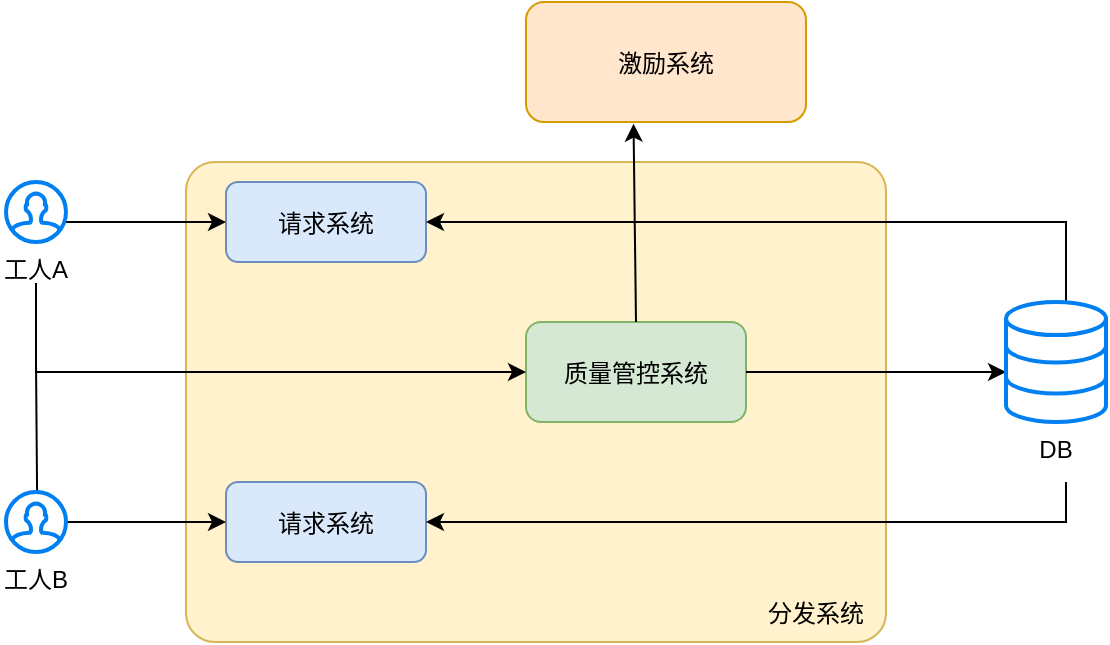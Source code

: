 <mxfile pages="3">
    <diagram name="分发系统数据流" id="cCGnZcnVvxLoGu06B5ku">
        <mxGraphModel dx="1093" dy="585" grid="1" gridSize="10" guides="1" tooltips="1" connect="1" arrows="1" fold="1" page="1" pageScale="1" pageWidth="827" pageHeight="1169" math="0" shadow="0">
            <root>
                <mxCell id="0"/>
                <mxCell id="1" parent="0"/>
                <mxCell id="J8xoONH6IcjNU4KCDM2b-3" value="" style="rounded=1;fillColor=#fff2cc;strokeColor=#d6b656;arcSize=6;labelBorderColor=none;" parent="1" vertex="1">
                    <mxGeometry x="240" y="120" width="350" height="240" as="geometry"/>
                </mxCell>
                <mxCell id="J8xoONH6IcjNU4KCDM2b-4" value="分发系统" style="text;align=center;verticalAlign=middle;resizable=0;points=[];autosize=1;strokeColor=none;fillColor=none;labelBorderColor=none;" parent="1" vertex="1">
                    <mxGeometry x="520" y="330" width="70" height="30" as="geometry"/>
                </mxCell>
                <mxCell id="J8xoONH6IcjNU4KCDM2b-12" value="请求系统" style="rounded=1;fillColor=#dae8fc;strokeColor=#6c8ebf;labelBorderColor=none;" parent="1" vertex="1">
                    <mxGeometry x="260" y="130" width="100" height="40" as="geometry"/>
                </mxCell>
                <mxCell id="J8xoONH6IcjNU4KCDM2b-13" value="请求系统" style="rounded=1;fillColor=#dae8fc;strokeColor=#6c8ebf;labelBorderColor=none;" parent="1" vertex="1">
                    <mxGeometry x="260" y="280" width="100" height="40" as="geometry"/>
                </mxCell>
                <mxCell id="J8xoONH6IcjNU4KCDM2b-14" value="" style="endArrow=classic;rounded=0;entryX=0;entryY=0.5;entryDx=0;entryDy=0;labelBorderColor=none;" parent="1" target="J8xoONH6IcjNU4KCDM2b-12" edge="1">
                    <mxGeometry width="50" height="50" relative="1" as="geometry">
                        <mxPoint x="180.0" y="150" as="sourcePoint"/>
                        <mxPoint x="460" y="220" as="targetPoint"/>
                    </mxGeometry>
                </mxCell>
                <mxCell id="J8xoONH6IcjNU4KCDM2b-15" value="" style="endArrow=classic;rounded=0;entryX=0;entryY=0.5;entryDx=0;entryDy=0;labelBorderColor=none;" parent="1" edge="1">
                    <mxGeometry width="50" height="50" relative="1" as="geometry">
                        <mxPoint x="180" y="300" as="sourcePoint"/>
                        <mxPoint x="260" y="300" as="targetPoint"/>
                    </mxGeometry>
                </mxCell>
                <mxCell id="J8xoONH6IcjNU4KCDM2b-16" value="" style="endArrow=classic;rounded=0;entryX=1;entryY=0.5;entryDx=0;entryDy=0;labelBorderColor=none;" parent="1" target="J8xoONH6IcjNU4KCDM2b-12" edge="1">
                    <mxGeometry width="50" height="50" relative="1" as="geometry">
                        <mxPoint x="680" y="190" as="sourcePoint"/>
                        <mxPoint x="680" y="120" as="targetPoint"/>
                        <Array as="points">
                            <mxPoint x="680" y="150"/>
                        </Array>
                    </mxGeometry>
                </mxCell>
                <mxCell id="J8xoONH6IcjNU4KCDM2b-17" value="" style="endArrow=classic;rounded=0;entryX=1;entryY=0.5;entryDx=0;entryDy=0;labelBorderColor=none;" parent="1" target="J8xoONH6IcjNU4KCDM2b-13" edge="1">
                    <mxGeometry width="50" height="50" relative="1" as="geometry">
                        <mxPoint x="680" y="280" as="sourcePoint"/>
                        <mxPoint x="460" y="220" as="targetPoint"/>
                        <Array as="points">
                            <mxPoint x="680" y="300"/>
                        </Array>
                    </mxGeometry>
                </mxCell>
                <mxCell id="J8xoONH6IcjNU4KCDM2b-18" value="质量管控系统" style="rounded=1;fillColor=#d5e8d4;strokeColor=#82b366;labelBorderColor=none;" parent="1" vertex="1">
                    <mxGeometry x="410" y="200" width="110" height="50" as="geometry"/>
                </mxCell>
                <mxCell id="J8xoONH6IcjNU4KCDM2b-19" value="" style="endArrow=classic;rounded=0;entryX=0;entryY=0.5;entryDx=0;entryDy=0;labelBorderColor=none;" parent="1" target="J8xoONH6IcjNU4KCDM2b-18" edge="1">
                    <mxGeometry width="50" height="50" relative="1" as="geometry">
                        <mxPoint x="165.0" y="180" as="sourcePoint"/>
                        <mxPoint x="460" y="220" as="targetPoint"/>
                        <Array as="points">
                            <mxPoint x="165" y="225"/>
                        </Array>
                    </mxGeometry>
                </mxCell>
                <mxCell id="J8xoONH6IcjNU4KCDM2b-21" value="" style="endArrow=none;rounded=0;exitX=0.518;exitY=-0.014;exitDx=0;exitDy=0;exitPerimeter=0;labelBorderColor=none;" parent="1" source="sEOZ07bfqBOudkyPc_8N-2" edge="1">
                    <mxGeometry width="50" height="50" relative="1" as="geometry">
                        <mxPoint x="165.0" y="270" as="sourcePoint"/>
                        <mxPoint x="165" y="220" as="targetPoint"/>
                    </mxGeometry>
                </mxCell>
                <mxCell id="J8xoONH6IcjNU4KCDM2b-22" value="" style="endArrow=classic;rounded=0;exitX=1;exitY=0.5;exitDx=0;exitDy=0;entryX=0;entryY=0.5;entryDx=0;entryDy=0;labelBorderColor=none;" parent="1" source="J8xoONH6IcjNU4KCDM2b-18" edge="1">
                    <mxGeometry width="50" height="50" relative="1" as="geometry">
                        <mxPoint x="410" y="270" as="sourcePoint"/>
                        <mxPoint x="650" y="225" as="targetPoint"/>
                    </mxGeometry>
                </mxCell>
                <mxCell id="J8xoONH6IcjNU4KCDM2b-23" value="激励系统" style="rounded=1;fillColor=#ffe6cc;strokeColor=#d79b00;labelBorderColor=none;" parent="1" vertex="1">
                    <mxGeometry x="410" y="40" width="140" height="60" as="geometry"/>
                </mxCell>
                <mxCell id="J8xoONH6IcjNU4KCDM2b-24" value="" style="endArrow=classic;rounded=0;exitX=0.5;exitY=0;exitDx=0;exitDy=0;entryX=0.384;entryY=1.014;entryDx=0;entryDy=0;entryPerimeter=0;labelBorderColor=none;" parent="1" source="J8xoONH6IcjNU4KCDM2b-18" target="J8xoONH6IcjNU4KCDM2b-23" edge="1">
                    <mxGeometry width="50" height="50" relative="1" as="geometry">
                        <mxPoint x="410" y="200" as="sourcePoint"/>
                        <mxPoint x="460" y="150" as="targetPoint"/>
                    </mxGeometry>
                </mxCell>
                <mxCell id="sEOZ07bfqBOudkyPc_8N-1" value="工人A" style="verticalLabelPosition=bottom;align=center;labelBackgroundColor=#ffffff;verticalAlign=top;strokeWidth=2;strokeColor=#0080F0;shadow=0;dashed=0;shape=mxgraph.ios7.icons.user;labelBorderColor=none;" parent="1" vertex="1">
                    <mxGeometry x="150" y="130" width="30" height="30" as="geometry"/>
                </mxCell>
                <mxCell id="sEOZ07bfqBOudkyPc_8N-2" value="工人B" style="verticalLabelPosition=bottom;align=center;labelBackgroundColor=#ffffff;verticalAlign=top;strokeWidth=2;strokeColor=#0080F0;shadow=0;dashed=0;shape=mxgraph.ios7.icons.user;labelBorderColor=none;" parent="1" vertex="1">
                    <mxGeometry x="150" y="285" width="30" height="30" as="geometry"/>
                </mxCell>
                <mxCell id="2" value="DB" style="verticalLabelPosition=bottom;align=center;labelBackgroundColor=#ffffff;verticalAlign=top;strokeWidth=2;strokeColor=#0080F0;shadow=0;dashed=0;shape=mxgraph.ios7.icons.data;" vertex="1" parent="1">
                    <mxGeometry x="650" y="190" width="50" height="60" as="geometry"/>
                </mxCell>
            </root>
        </mxGraphModel>
    </diagram>
    <diagram id="bhFQqM4WW_lGv-IJn8oy" name="请求系统">
        <mxGraphModel dx="1093" dy="585" grid="1" gridSize="10" guides="1" tooltips="1" connect="1" arrows="1" fold="1" page="1" pageScale="1" pageWidth="827" pageHeight="1169" math="0" shadow="0">
            <root>
                <mxCell id="0"/>
                <mxCell id="1" parent="0"/>
                <mxCell id="Q1pQuhnml-HJQAPUpsUn-2" value="请求任务" style="rounded=0;" parent="1" vertex="1">
                    <mxGeometry x="195" y="180" width="100" height="40" as="geometry"/>
                </mxCell>
                <mxCell id="Q1pQuhnml-HJQAPUpsUn-3" value="开始" style="ellipse;" parent="1" vertex="1">
                    <mxGeometry x="207.5" y="90" width="75" height="40" as="geometry"/>
                </mxCell>
                <mxCell id="Q1pQuhnml-HJQAPUpsUn-4" value="" style="endArrow=classic;rounded=0;exitX=0.5;exitY=1;exitDx=0;exitDy=0;entryX=0.5;entryY=0;entryDx=0;entryDy=0;" parent="1" source="Q1pQuhnml-HJQAPUpsUn-3" target="Q1pQuhnml-HJQAPUpsUn-2" edge="1">
                    <mxGeometry width="50" height="50" relative="1" as="geometry">
                        <mxPoint x="330" y="240" as="sourcePoint"/>
                        <mxPoint x="380" y="190" as="targetPoint"/>
                    </mxGeometry>
                </mxCell>
                <mxCell id="Q1pQuhnml-HJQAPUpsUn-5" value="" style="endArrow=classic;rounded=0;exitX=0.5;exitY=1;exitDx=0;exitDy=0;" parent="1" source="Q1pQuhnml-HJQAPUpsUn-2" edge="1">
                    <mxGeometry width="50" height="50" relative="1" as="geometry">
                        <mxPoint x="330" y="240" as="sourcePoint"/>
                        <mxPoint x="245" y="260" as="targetPoint"/>
                    </mxGeometry>
                </mxCell>
                <mxCell id="Q1pQuhnml-HJQAPUpsUn-6" value="已标注过？" style="rhombus;" parent="1" vertex="1">
                    <mxGeometry x="191.25" y="260" width="107.5" height="60" as="geometry"/>
                </mxCell>
                <mxCell id="Q1pQuhnml-HJQAPUpsUn-7" value="" style="endArrow=classic;rounded=0;entryX=0;entryY=0.5;entryDx=0;entryDy=0;" parent="1" target="Q1pQuhnml-HJQAPUpsUn-9" edge="1">
                    <mxGeometry width="50" height="50" relative="1" as="geometry">
                        <mxPoint x="300" y="290" as="sourcePoint"/>
                        <mxPoint x="410" y="290" as="targetPoint"/>
                    </mxGeometry>
                </mxCell>
                <mxCell id="Q1pQuhnml-HJQAPUpsUn-8" value="是" style="edgeLabel;align=center;verticalAlign=middle;resizable=0;points=[];" parent="Q1pQuhnml-HJQAPUpsUn-7" vertex="1" connectable="0">
                    <mxGeometry x="-0.211" y="2" relative="1" as="geometry">
                        <mxPoint as="offset"/>
                    </mxGeometry>
                </mxCell>
                <mxCell id="Q1pQuhnml-HJQAPUpsUn-9" value="放弃" style="rounded=0;" parent="1" vertex="1">
                    <mxGeometry x="414" y="270" width="96" height="40" as="geometry"/>
                </mxCell>
                <mxCell id="Q1pQuhnml-HJQAPUpsUn-10" value="" style="endArrow=classic;rounded=0;exitX=0.5;exitY=1;exitDx=0;exitDy=0;" parent="1" source="Q1pQuhnml-HJQAPUpsUn-6" edge="1">
                    <mxGeometry width="50" height="50" relative="1" as="geometry">
                        <mxPoint x="330" y="310" as="sourcePoint"/>
                        <mxPoint x="245" y="360" as="targetPoint"/>
                    </mxGeometry>
                </mxCell>
                <mxCell id="Q1pQuhnml-HJQAPUpsUn-11" value="否" style="edgeLabel;align=center;verticalAlign=middle;resizable=0;points=[];" parent="Q1pQuhnml-HJQAPUpsUn-10" vertex="1" connectable="0">
                    <mxGeometry x="-0.112" y="-2" relative="1" as="geometry">
                        <mxPoint as="offset"/>
                    </mxGeometry>
                </mxCell>
                <mxCell id="Q1pQuhnml-HJQAPUpsUn-12" value="锁定" style="rounded=0;" parent="1" vertex="1">
                    <mxGeometry x="191.25" y="360" width="98.75" height="50" as="geometry"/>
                </mxCell>
                <mxCell id="Q1pQuhnml-HJQAPUpsUn-13" value="" style="endArrow=classic;rounded=0;exitX=0.5;exitY=1;exitDx=0;exitDy=0;" parent="1" source="Q1pQuhnml-HJQAPUpsUn-12" target="Q1pQuhnml-HJQAPUpsUn-14" edge="1">
                    <mxGeometry width="50" height="50" relative="1" as="geometry">
                        <mxPoint x="330" y="380" as="sourcePoint"/>
                        <mxPoint x="241" y="460" as="targetPoint"/>
                    </mxGeometry>
                </mxCell>
                <mxCell id="Q1pQuhnml-HJQAPUpsUn-14" value="派发给用户" style="rounded=0;" parent="1" vertex="1">
                    <mxGeometry x="190.93" y="450" width="99.07" height="50" as="geometry"/>
                </mxCell>
                <mxCell id="Q1pQuhnml-HJQAPUpsUn-15" value="" style="endArrow=classic;rounded=0;exitX=0.5;exitY=1;exitDx=0;exitDy=0;" parent="1" source="Q1pQuhnml-HJQAPUpsUn-14" target="Q1pQuhnml-HJQAPUpsUn-16" edge="1">
                    <mxGeometry width="50" height="50" relative="1" as="geometry">
                        <mxPoint x="330" y="520" as="sourcePoint"/>
                        <mxPoint x="240" y="540" as="targetPoint"/>
                    </mxGeometry>
                </mxCell>
                <mxCell id="Q1pQuhnml-HJQAPUpsUn-16" value="标注完成？" style="rhombus;" parent="1" vertex="1">
                    <mxGeometry x="195" y="530" width="89.53" height="60" as="geometry"/>
                </mxCell>
                <mxCell id="Q1pQuhnml-HJQAPUpsUn-17" value="" style="endArrow=classic;rounded=0;exitX=0.5;exitY=1;exitDx=0;exitDy=0;" parent="1" source="Q1pQuhnml-HJQAPUpsUn-16" target="Q1pQuhnml-HJQAPUpsUn-18" edge="1">
                    <mxGeometry width="50" height="50" relative="1" as="geometry">
                        <mxPoint x="330" y="590" as="sourcePoint"/>
                        <mxPoint x="240" y="630" as="targetPoint"/>
                    </mxGeometry>
                </mxCell>
                <mxCell id="Q1pQuhnml-HJQAPUpsUn-19" value="是" style="edgeLabel;align=center;verticalAlign=middle;resizable=0;points=[];" parent="Q1pQuhnml-HJQAPUpsUn-17" vertex="1" connectable="0">
                    <mxGeometry x="-0.344" y="2" relative="1" as="geometry">
                        <mxPoint as="offset"/>
                    </mxGeometry>
                </mxCell>
                <mxCell id="Q1pQuhnml-HJQAPUpsUn-18" value="交由质量管控系统" style="rounded=0;" parent="1" vertex="1">
                    <mxGeometry x="190" y="620" width="100" height="50" as="geometry"/>
                </mxCell>
                <mxCell id="Q1pQuhnml-HJQAPUpsUn-20" value="" style="endArrow=classic;rounded=0;exitX=1;exitY=0.5;exitDx=0;exitDy=0;" parent="1" source="Q1pQuhnml-HJQAPUpsUn-16" edge="1">
                    <mxGeometry width="50" height="50" relative="1" as="geometry">
                        <mxPoint x="330" y="590" as="sourcePoint"/>
                        <mxPoint x="380" y="560" as="targetPoint"/>
                    </mxGeometry>
                </mxCell>
                <mxCell id="Q1pQuhnml-HJQAPUpsUn-22" value="否" style="edgeLabel;align=center;verticalAlign=middle;resizable=0;points=[];" parent="Q1pQuhnml-HJQAPUpsUn-20" vertex="1" connectable="0">
                    <mxGeometry x="-0.201" y="2" relative="1" as="geometry">
                        <mxPoint as="offset"/>
                    </mxGeometry>
                </mxCell>
                <mxCell id="Q1pQuhnml-HJQAPUpsUn-23" value="解除锁定，放回数据库" style="rounded=0;" parent="1" vertex="1">
                    <mxGeometry x="380" y="540" width="100" height="40" as="geometry"/>
                </mxCell>
                <mxCell id="Q1pQuhnml-HJQAPUpsUn-24" value="" style="endArrow=classic;rounded=0;exitX=0.5;exitY=1;exitDx=0;exitDy=0;" parent="1" source="Q1pQuhnml-HJQAPUpsUn-18" target="Q1pQuhnml-HJQAPUpsUn-25" edge="1">
                    <mxGeometry width="50" height="50" relative="1" as="geometry">
                        <mxPoint x="310" y="540" as="sourcePoint"/>
                        <mxPoint x="240" y="710" as="targetPoint"/>
                    </mxGeometry>
                </mxCell>
                <mxCell id="Q1pQuhnml-HJQAPUpsUn-25" value="结束" style="ellipse;" parent="1" vertex="1">
                    <mxGeometry x="190" y="700" width="99.37" height="50" as="geometry"/>
                </mxCell>
                <mxCell id="Q1pQuhnml-HJQAPUpsUn-26" value="" style="endArrow=classic;rounded=0;entryX=1;entryY=0.5;entryDx=0;entryDy=0;exitX=0.5;exitY=1;exitDx=0;exitDy=0;" parent="1" source="Q1pQuhnml-HJQAPUpsUn-23" target="Q1pQuhnml-HJQAPUpsUn-25" edge="1">
                    <mxGeometry width="50" height="50" relative="1" as="geometry">
                        <mxPoint x="310" y="550" as="sourcePoint"/>
                        <mxPoint x="360" y="500" as="targetPoint"/>
                        <Array as="points">
                            <mxPoint x="430" y="725"/>
                        </Array>
                    </mxGeometry>
                </mxCell>
                <mxCell id="Q1pQuhnml-HJQAPUpsUn-27" value="" style="endArrow=classic;rounded=0;exitX=0.5;exitY=0;exitDx=0;exitDy=0;entryX=1;entryY=0.5;entryDx=0;entryDy=0;" parent="1" source="Q1pQuhnml-HJQAPUpsUn-9" target="Q1pQuhnml-HJQAPUpsUn-2" edge="1">
                    <mxGeometry width="50" height="50" relative="1" as="geometry">
                        <mxPoint x="310" y="320" as="sourcePoint"/>
                        <mxPoint x="360" y="270" as="targetPoint"/>
                        <Array as="points">
                            <mxPoint x="462" y="200"/>
                        </Array>
                    </mxGeometry>
                </mxCell>
            </root>
        </mxGraphModel>
    </diagram>
    <diagram id="8-ksM3i0j_gJONqbRhBs" name="第 3 页">
        <mxGraphModel dx="1093" dy="585" grid="1" gridSize="10" guides="1" tooltips="1" connect="1" arrows="1" fold="1" page="1" pageScale="1" pageWidth="827" pageHeight="1169" math="0" shadow="0">
            <root>
                <mxCell id="0"/>
                <mxCell id="1" parent="0"/>
                <mxCell id="ln2UoVWE-zgbKdHY0ksa-5" value="开始" style="ellipse;" parent="1" vertex="1">
                    <mxGeometry x="300" y="60" width="90" height="50" as="geometry"/>
                </mxCell>
                <mxCell id="ln2UoVWE-zgbKdHY0ksa-6" value="" style="endArrow=classic;rounded=0;exitX=0.5;exitY=1;exitDx=0;exitDy=0;" parent="1" source="ln2UoVWE-zgbKdHY0ksa-5" edge="1">
                    <mxGeometry width="50" height="50" relative="1" as="geometry">
                        <mxPoint x="340" y="250" as="sourcePoint"/>
                        <mxPoint x="345" y="150" as="targetPoint"/>
                    </mxGeometry>
                </mxCell>
                <mxCell id="ln2UoVWE-zgbKdHY0ksa-7" value="获取用户标注结果A" style="rounded=0;" parent="1" vertex="1">
                    <mxGeometry x="285" y="150" width="120" height="50" as="geometry"/>
                </mxCell>
                <mxCell id="ln2UoVWE-zgbKdHY0ksa-10" value="" style="endArrow=classic;rounded=0;exitX=0.5;exitY=1;exitDx=0;exitDy=0;" parent="1" source="ln2UoVWE-zgbKdHY0ksa-7" target="ln2UoVWE-zgbKdHY0ksa-11" edge="1">
                    <mxGeometry width="50" height="50" relative="1" as="geometry">
                        <mxPoint x="340" y="250" as="sourcePoint"/>
                        <mxPoint x="345" y="240" as="targetPoint"/>
                    </mxGeometry>
                </mxCell>
                <mxCell id="ln2UoVWE-zgbKdHY0ksa-11" value="第一次标注？" style="rhombus;" parent="1" vertex="1">
                    <mxGeometry x="293.75" y="230" width="102.5" height="60" as="geometry"/>
                </mxCell>
                <mxCell id="ln2UoVWE-zgbKdHY0ksa-13" value="" style="endArrow=classic;rounded=0;exitX=1;exitY=0.5;exitDx=0;exitDy=0;" parent="1" source="ln2UoVWE-zgbKdHY0ksa-11" edge="1">
                    <mxGeometry width="50" height="50" relative="1" as="geometry">
                        <mxPoint x="414" y="260" as="sourcePoint"/>
                        <mxPoint x="490" y="260" as="targetPoint"/>
                    </mxGeometry>
                </mxCell>
                <mxCell id="ln2UoVWE-zgbKdHY0ksa-14" value="是" style="edgeLabel;align=center;verticalAlign=middle;resizable=0;points=[];" parent="ln2UoVWE-zgbKdHY0ksa-13" vertex="1" connectable="0">
                    <mxGeometry x="-0.23" y="-2" relative="1" as="geometry">
                        <mxPoint as="offset"/>
                    </mxGeometry>
                </mxCell>
                <mxCell id="ln2UoVWE-zgbKdHY0ksa-15" value="放入数据库，等待下次派发" style="rounded=0;" parent="1" vertex="1">
                    <mxGeometry x="490" y="240" width="160" height="40" as="geometry"/>
                </mxCell>
                <mxCell id="ln2UoVWE-zgbKdHY0ksa-16" value="" style="endArrow=classic;rounded=0;exitX=0.5;exitY=1;exitDx=0;exitDy=0;entryX=0.5;entryY=0;entryDx=0;entryDy=0;" parent="1" source="ln2UoVWE-zgbKdHY0ksa-11" target="ln2UoVWE-zgbKdHY0ksa-21" edge="1">
                    <mxGeometry width="50" height="50" relative="1" as="geometry">
                        <mxPoint x="340" y="320" as="sourcePoint"/>
                        <mxPoint x="345" y="350" as="targetPoint"/>
                    </mxGeometry>
                </mxCell>
                <mxCell id="ln2UoVWE-zgbKdHY0ksa-17" value="否" style="edgeLabel;align=center;verticalAlign=middle;resizable=0;points=[];" parent="ln2UoVWE-zgbKdHY0ksa-16" vertex="1" connectable="0">
                    <mxGeometry x="-0.224" y="-2" relative="1" as="geometry">
                        <mxPoint as="offset"/>
                    </mxGeometry>
                </mxCell>
                <mxCell id="ln2UoVWE-zgbKdHY0ksa-18" value="之前标注结果" style="rounded=0;" parent="1" vertex="1">
                    <mxGeometry x="110" y="355" width="90" height="40" as="geometry"/>
                </mxCell>
                <mxCell id="ln2UoVWE-zgbKdHY0ksa-19" value="" style="endArrow=classic;rounded=0;exitX=1;exitY=0.5;exitDx=0;exitDy=0;entryX=0;entryY=0.5;entryDx=0;entryDy=0;" parent="1" source="ln2UoVWE-zgbKdHY0ksa-18" target="ln2UoVWE-zgbKdHY0ksa-21" edge="1">
                    <mxGeometry width="50" height="50" relative="1" as="geometry">
                        <mxPoint x="340" y="320" as="sourcePoint"/>
                        <mxPoint x="240" y="375" as="targetPoint"/>
                    </mxGeometry>
                </mxCell>
                <mxCell id="ln2UoVWE-zgbKdHY0ksa-21" value="一致性比对" style="rhombus;" parent="1" vertex="1">
                    <mxGeometry x="291.25" y="346.25" width="105" height="57.5" as="geometry"/>
                </mxCell>
                <mxCell id="ln2UoVWE-zgbKdHY0ksa-23" value="" style="endArrow=classic;rounded=0;exitX=1;exitY=0.5;exitDx=0;exitDy=0;entryX=0.32;entryY=0.98;entryDx=0;entryDy=0;entryPerimeter=0;" parent="1" source="ln2UoVWE-zgbKdHY0ksa-21" target="ln2UoVWE-zgbKdHY0ksa-15" edge="1">
                    <mxGeometry width="50" height="50" relative="1" as="geometry">
                        <mxPoint x="420" y="380" as="sourcePoint"/>
                        <mxPoint x="500" y="375" as="targetPoint"/>
                        <Array as="points">
                            <mxPoint x="543" y="375"/>
                        </Array>
                    </mxGeometry>
                </mxCell>
                <mxCell id="ln2UoVWE-zgbKdHY0ksa-24" value="不一致" style="edgeLabel;align=center;verticalAlign=middle;resizable=0;points=[];" parent="ln2UoVWE-zgbKdHY0ksa-23" vertex="1" connectable="0">
                    <mxGeometry x="-0.078" y="-2" relative="1" as="geometry">
                        <mxPoint as="offset"/>
                    </mxGeometry>
                </mxCell>
                <mxCell id="ln2UoVWE-zgbKdHY0ksa-25" value="" style="endArrow=classic;rounded=0;exitX=0.5;exitY=1;exitDx=0;exitDy=0;" parent="1" source="ln2UoVWE-zgbKdHY0ksa-21" edge="1">
                    <mxGeometry width="50" height="50" relative="1" as="geometry">
                        <mxPoint x="340" y="390" as="sourcePoint"/>
                        <mxPoint x="344" y="470" as="targetPoint"/>
                    </mxGeometry>
                </mxCell>
                <mxCell id="ln2UoVWE-zgbKdHY0ksa-26" value="一致" style="edgeLabel;align=center;verticalAlign=middle;resizable=0;points=[];" parent="ln2UoVWE-zgbKdHY0ksa-25" vertex="1" connectable="0">
                    <mxGeometry x="-0.109" y="-1" relative="1" as="geometry">
                        <mxPoint as="offset"/>
                    </mxGeometry>
                </mxCell>
                <mxCell id="ln2UoVWE-zgbKdHY0ksa-28" value="任务完成，存入数据库" style="rounded=0;" parent="1" vertex="1">
                    <mxGeometry x="281" y="470" width="132.5" height="40" as="geometry"/>
                </mxCell>
                <mxCell id="ln2UoVWE-zgbKdHY0ksa-29" value="结束" style="ellipse;" parent="1" vertex="1">
                    <mxGeometry x="309.38" y="563" width="75" height="43" as="geometry"/>
                </mxCell>
                <mxCell id="ln2UoVWE-zgbKdHY0ksa-30" value="" style="endArrow=classic;rounded=0;exitX=0.5;exitY=1;exitDx=0;exitDy=0;entryX=0.5;entryY=0;entryDx=0;entryDy=0;" parent="1" source="ln2UoVWE-zgbKdHY0ksa-28" target="ln2UoVWE-zgbKdHY0ksa-29" edge="1">
                    <mxGeometry width="50" height="50" relative="1" as="geometry">
                        <mxPoint x="340" y="460" as="sourcePoint"/>
                        <mxPoint x="390" y="410" as="targetPoint"/>
                    </mxGeometry>
                </mxCell>
                <mxCell id="ln2UoVWE-zgbKdHY0ksa-31" value="" style="endArrow=classic;rounded=0;entryX=1;entryY=0.5;entryDx=0;entryDy=0;" parent="1" source="ln2UoVWE-zgbKdHY0ksa-15" target="ln2UoVWE-zgbKdHY0ksa-29" edge="1">
                    <mxGeometry width="50" height="50" relative="1" as="geometry">
                        <mxPoint x="340" y="460" as="sourcePoint"/>
                        <mxPoint x="390" y="410" as="targetPoint"/>
                        <Array as="points">
                            <mxPoint x="570" y="584"/>
                        </Array>
                    </mxGeometry>
                </mxCell>
            </root>
        </mxGraphModel>
    </diagram>
</mxfile>